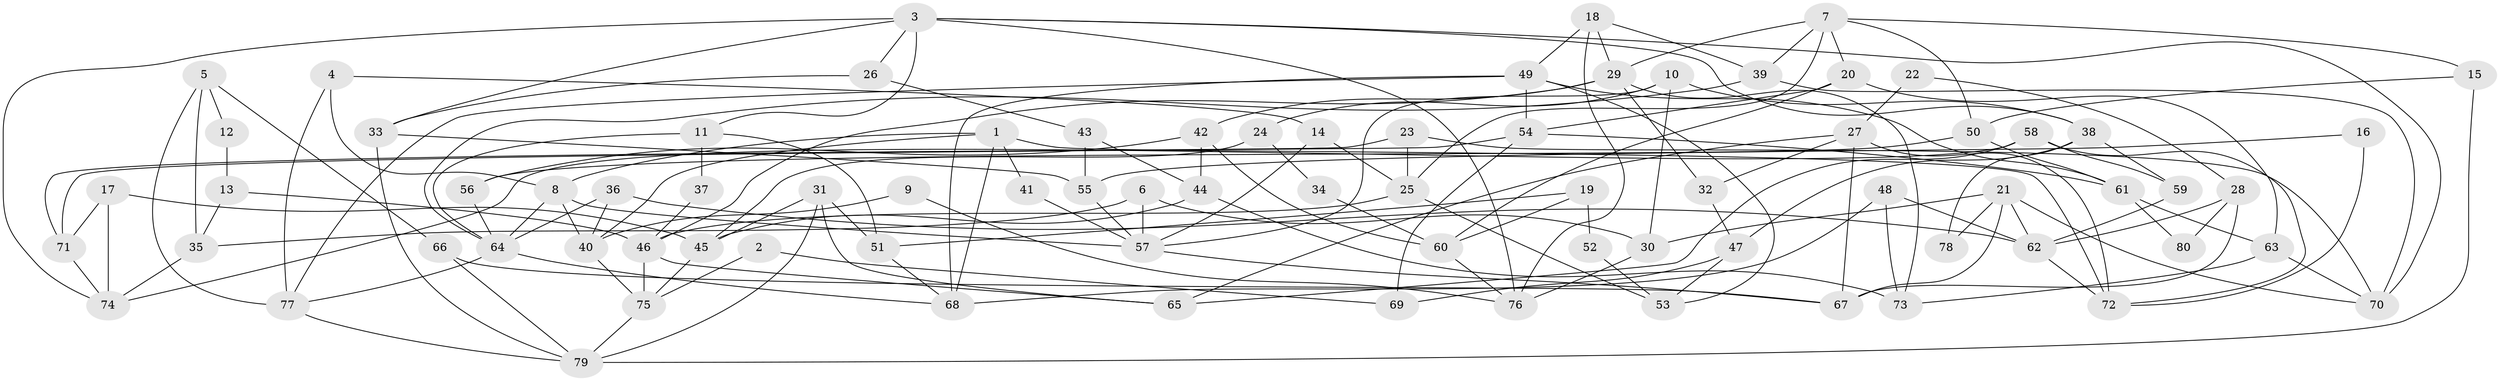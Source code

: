 // Generated by graph-tools (version 1.1) at 2025/15/03/09/25 04:15:13]
// undirected, 80 vertices, 160 edges
graph export_dot {
graph [start="1"]
  node [color=gray90,style=filled];
  1;
  2;
  3;
  4;
  5;
  6;
  7;
  8;
  9;
  10;
  11;
  12;
  13;
  14;
  15;
  16;
  17;
  18;
  19;
  20;
  21;
  22;
  23;
  24;
  25;
  26;
  27;
  28;
  29;
  30;
  31;
  32;
  33;
  34;
  35;
  36;
  37;
  38;
  39;
  40;
  41;
  42;
  43;
  44;
  45;
  46;
  47;
  48;
  49;
  50;
  51;
  52;
  53;
  54;
  55;
  56;
  57;
  58;
  59;
  60;
  61;
  62;
  63;
  64;
  65;
  66;
  67;
  68;
  69;
  70;
  71;
  72;
  73;
  74;
  75;
  76;
  77;
  78;
  79;
  80;
  1 -- 72;
  1 -- 68;
  1 -- 8;
  1 -- 40;
  1 -- 41;
  2 -- 69;
  2 -- 75;
  3 -- 70;
  3 -- 38;
  3 -- 11;
  3 -- 26;
  3 -- 33;
  3 -- 74;
  3 -- 76;
  4 -- 77;
  4 -- 8;
  4 -- 14;
  5 -- 35;
  5 -- 77;
  5 -- 12;
  5 -- 66;
  6 -- 57;
  6 -- 30;
  6 -- 35;
  7 -- 29;
  7 -- 15;
  7 -- 20;
  7 -- 25;
  7 -- 39;
  7 -- 50;
  8 -- 64;
  8 -- 40;
  8 -- 57;
  9 -- 40;
  9 -- 76;
  10 -- 57;
  10 -- 30;
  10 -- 24;
  10 -- 38;
  11 -- 64;
  11 -- 37;
  11 -- 51;
  12 -- 13;
  13 -- 35;
  13 -- 46;
  14 -- 25;
  14 -- 57;
  15 -- 79;
  15 -- 50;
  16 -- 55;
  16 -- 72;
  17 -- 74;
  17 -- 71;
  17 -- 45;
  18 -- 39;
  18 -- 49;
  18 -- 29;
  18 -- 76;
  19 -- 60;
  19 -- 51;
  19 -- 52;
  20 -- 60;
  20 -- 54;
  20 -- 63;
  21 -- 62;
  21 -- 67;
  21 -- 30;
  21 -- 70;
  21 -- 78;
  22 -- 27;
  22 -- 28;
  23 -- 70;
  23 -- 25;
  23 -- 71;
  24 -- 45;
  24 -- 34;
  25 -- 46;
  25 -- 53;
  26 -- 33;
  26 -- 43;
  27 -- 65;
  27 -- 67;
  27 -- 32;
  27 -- 72;
  28 -- 62;
  28 -- 67;
  28 -- 80;
  29 -- 73;
  29 -- 32;
  29 -- 42;
  29 -- 46;
  30 -- 76;
  31 -- 45;
  31 -- 51;
  31 -- 65;
  31 -- 79;
  32 -- 47;
  33 -- 79;
  33 -- 55;
  34 -- 60;
  35 -- 74;
  36 -- 64;
  36 -- 40;
  36 -- 62;
  37 -- 46;
  38 -- 59;
  38 -- 47;
  38 -- 78;
  39 -- 70;
  39 -- 64;
  40 -- 75;
  41 -- 57;
  42 -- 44;
  42 -- 56;
  42 -- 60;
  43 -- 55;
  43 -- 44;
  44 -- 45;
  44 -- 73;
  45 -- 75;
  46 -- 75;
  46 -- 65;
  47 -- 53;
  47 -- 69;
  48 -- 73;
  48 -- 62;
  48 -- 68;
  49 -- 61;
  49 -- 53;
  49 -- 54;
  49 -- 68;
  49 -- 77;
  50 -- 56;
  50 -- 61;
  51 -- 68;
  52 -- 53;
  54 -- 61;
  54 -- 69;
  54 -- 71;
  55 -- 57;
  56 -- 64;
  57 -- 67;
  58 -- 74;
  58 -- 65;
  58 -- 59;
  58 -- 72;
  59 -- 62;
  60 -- 76;
  61 -- 63;
  61 -- 80;
  62 -- 72;
  63 -- 70;
  63 -- 73;
  64 -- 68;
  64 -- 77;
  66 -- 79;
  66 -- 67;
  71 -- 74;
  75 -- 79;
  77 -- 79;
}
